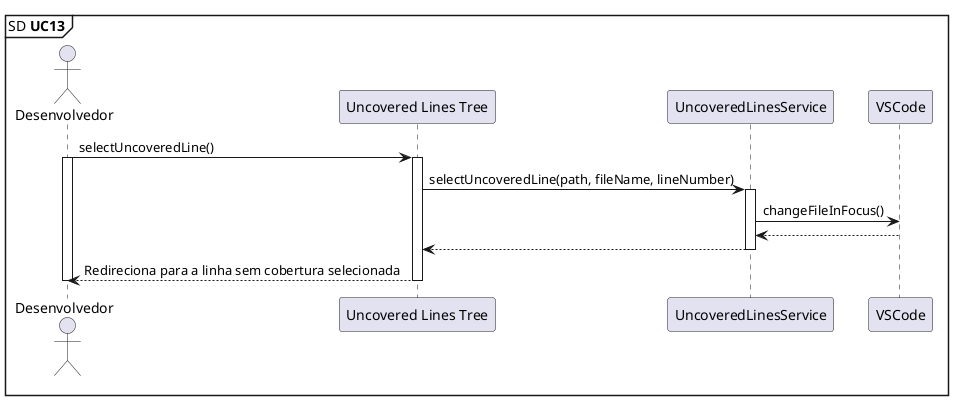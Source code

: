 @startuml

mainframe SD **UC13** 

'UC13: Como desenvolvedor, desejo selecionar uma das linhas listadas como sem cobertura.

actor       Desenvolvedor          as Dev
participant "Uncovered Lines Tree" as UncoveredLinesTree

Dev -> UncoveredLinesTree: selectUncoveredLine()
activate Dev
activate UncoveredLinesTree

UncoveredLinesTree -> UncoveredLinesService: selectUncoveredLine(path, fileName, lineNumber)
activate UncoveredLinesService

UncoveredLinesService -> VSCode: changeFileInFocus()
UncoveredLinesService <-- VSCode

UncoveredLinesTree <-- UncoveredLinesService
deactivate UncoveredLinesService

Dev <-- UncoveredLinesTree: Redireciona para a linha sem cobertura selecionada
deactivate Dev
deactivate UncoveredLinesTree

@enduml
